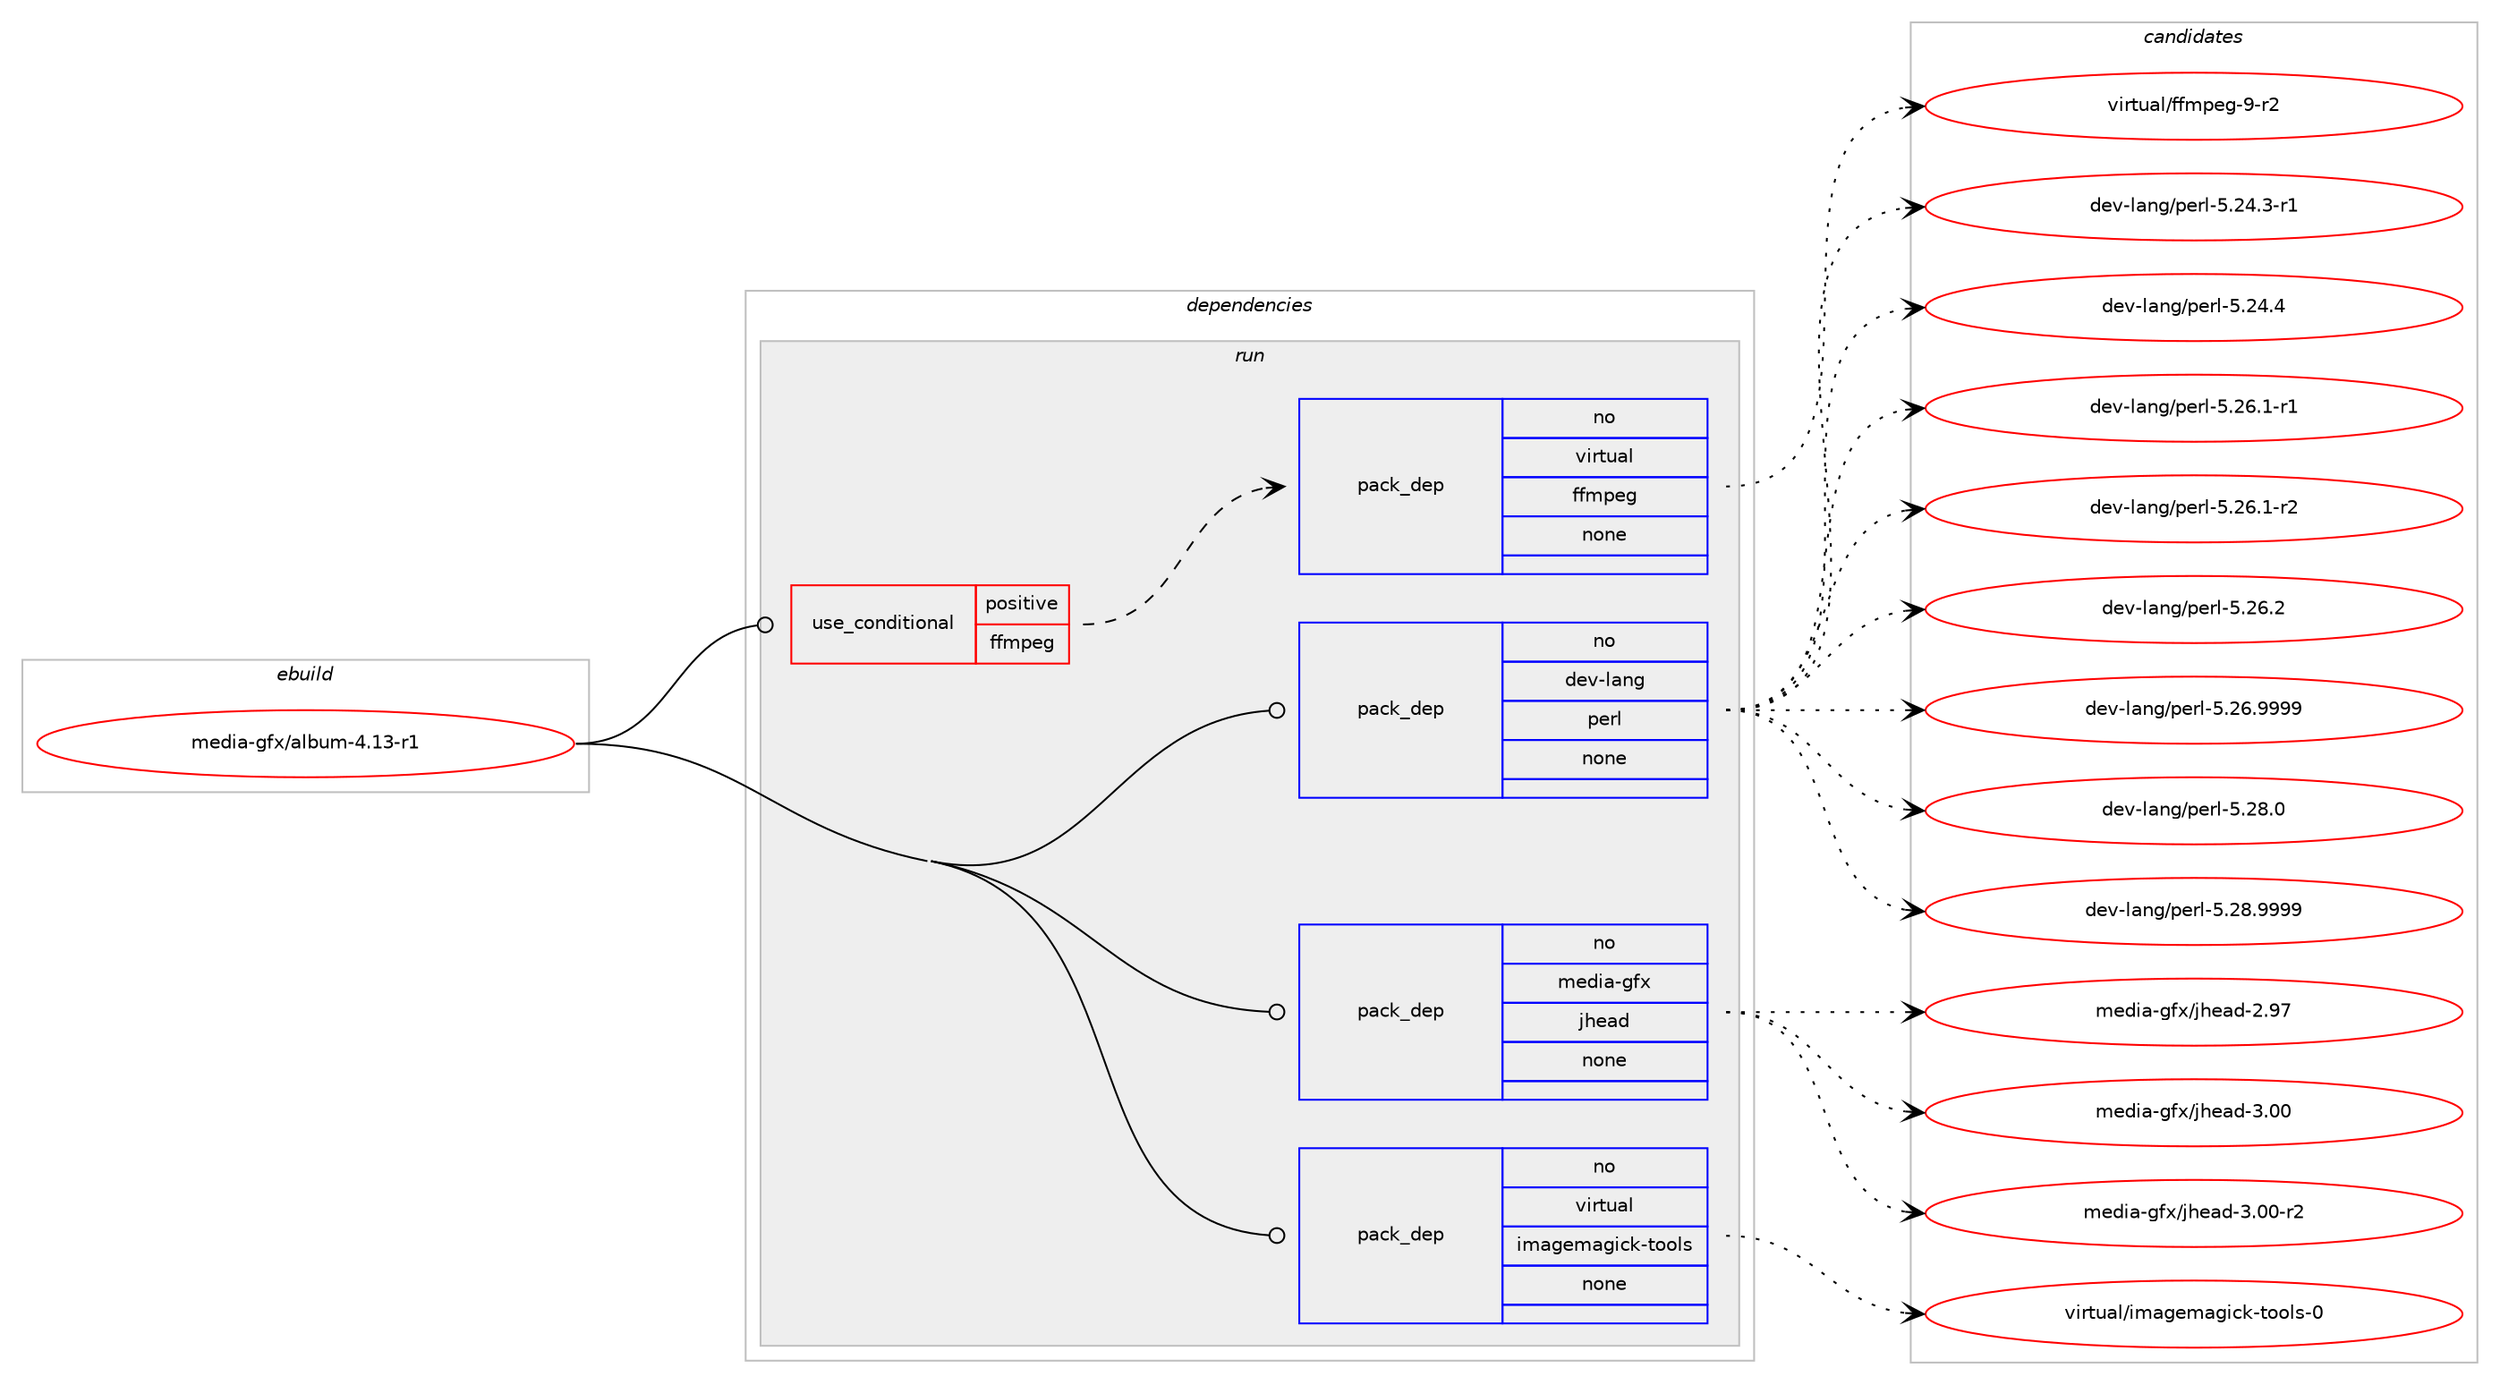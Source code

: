 digraph prolog {

# *************
# Graph options
# *************

newrank=true;
concentrate=true;
compound=true;
graph [rankdir=LR,fontname=Helvetica,fontsize=10,ranksep=1.5];#, ranksep=2.5, nodesep=0.2];
edge  [arrowhead=vee];
node  [fontname=Helvetica,fontsize=10];

# **********
# The ebuild
# **********

subgraph cluster_leftcol {
color=gray;
rank=same;
label=<<i>ebuild</i>>;
id [label="media-gfx/album-4.13-r1", color=red, width=4, href="../media-gfx/album-4.13-r1.svg"];
}

# ****************
# The dependencies
# ****************

subgraph cluster_midcol {
color=gray;
label=<<i>dependencies</i>>;
subgraph cluster_compile {
fillcolor="#eeeeee";
style=filled;
label=<<i>compile</i>>;
}
subgraph cluster_compileandrun {
fillcolor="#eeeeee";
style=filled;
label=<<i>compile and run</i>>;
}
subgraph cluster_run {
fillcolor="#eeeeee";
style=filled;
label=<<i>run</i>>;
subgraph cond431931 {
dependency1601330 [label=<<TABLE BORDER="0" CELLBORDER="1" CELLSPACING="0" CELLPADDING="4"><TR><TD ROWSPAN="3" CELLPADDING="10">use_conditional</TD></TR><TR><TD>positive</TD></TR><TR><TD>ffmpeg</TD></TR></TABLE>>, shape=none, color=red];
subgraph pack1143864 {
dependency1601331 [label=<<TABLE BORDER="0" CELLBORDER="1" CELLSPACING="0" CELLPADDING="4" WIDTH="220"><TR><TD ROWSPAN="6" CELLPADDING="30">pack_dep</TD></TR><TR><TD WIDTH="110">no</TD></TR><TR><TD>virtual</TD></TR><TR><TD>ffmpeg</TD></TR><TR><TD>none</TD></TR><TR><TD></TD></TR></TABLE>>, shape=none, color=blue];
}
dependency1601330:e -> dependency1601331:w [weight=20,style="dashed",arrowhead="vee"];
}
id:e -> dependency1601330:w [weight=20,style="solid",arrowhead="odot"];
subgraph pack1143865 {
dependency1601332 [label=<<TABLE BORDER="0" CELLBORDER="1" CELLSPACING="0" CELLPADDING="4" WIDTH="220"><TR><TD ROWSPAN="6" CELLPADDING="30">pack_dep</TD></TR><TR><TD WIDTH="110">no</TD></TR><TR><TD>dev-lang</TD></TR><TR><TD>perl</TD></TR><TR><TD>none</TD></TR><TR><TD></TD></TR></TABLE>>, shape=none, color=blue];
}
id:e -> dependency1601332:w [weight=20,style="solid",arrowhead="odot"];
subgraph pack1143866 {
dependency1601333 [label=<<TABLE BORDER="0" CELLBORDER="1" CELLSPACING="0" CELLPADDING="4" WIDTH="220"><TR><TD ROWSPAN="6" CELLPADDING="30">pack_dep</TD></TR><TR><TD WIDTH="110">no</TD></TR><TR><TD>media-gfx</TD></TR><TR><TD>jhead</TD></TR><TR><TD>none</TD></TR><TR><TD></TD></TR></TABLE>>, shape=none, color=blue];
}
id:e -> dependency1601333:w [weight=20,style="solid",arrowhead="odot"];
subgraph pack1143867 {
dependency1601334 [label=<<TABLE BORDER="0" CELLBORDER="1" CELLSPACING="0" CELLPADDING="4" WIDTH="220"><TR><TD ROWSPAN="6" CELLPADDING="30">pack_dep</TD></TR><TR><TD WIDTH="110">no</TD></TR><TR><TD>virtual</TD></TR><TR><TD>imagemagick-tools</TD></TR><TR><TD>none</TD></TR><TR><TD></TD></TR></TABLE>>, shape=none, color=blue];
}
id:e -> dependency1601334:w [weight=20,style="solid",arrowhead="odot"];
}
}

# **************
# The candidates
# **************

subgraph cluster_choices {
rank=same;
color=gray;
label=<<i>candidates</i>>;

subgraph choice1143864 {
color=black;
nodesep=1;
choice118105114116117971084710210210911210110345574511450 [label="virtual/ffmpeg-9-r2", color=red, width=4,href="../virtual/ffmpeg-9-r2.svg"];
dependency1601331:e -> choice118105114116117971084710210210911210110345574511450:w [style=dotted,weight="100"];
}
subgraph choice1143865 {
color=black;
nodesep=1;
choice100101118451089711010347112101114108455346505246514511449 [label="dev-lang/perl-5.24.3-r1", color=red, width=4,href="../dev-lang/perl-5.24.3-r1.svg"];
choice10010111845108971101034711210111410845534650524652 [label="dev-lang/perl-5.24.4", color=red, width=4,href="../dev-lang/perl-5.24.4.svg"];
choice100101118451089711010347112101114108455346505446494511449 [label="dev-lang/perl-5.26.1-r1", color=red, width=4,href="../dev-lang/perl-5.26.1-r1.svg"];
choice100101118451089711010347112101114108455346505446494511450 [label="dev-lang/perl-5.26.1-r2", color=red, width=4,href="../dev-lang/perl-5.26.1-r2.svg"];
choice10010111845108971101034711210111410845534650544650 [label="dev-lang/perl-5.26.2", color=red, width=4,href="../dev-lang/perl-5.26.2.svg"];
choice10010111845108971101034711210111410845534650544657575757 [label="dev-lang/perl-5.26.9999", color=red, width=4,href="../dev-lang/perl-5.26.9999.svg"];
choice10010111845108971101034711210111410845534650564648 [label="dev-lang/perl-5.28.0", color=red, width=4,href="../dev-lang/perl-5.28.0.svg"];
choice10010111845108971101034711210111410845534650564657575757 [label="dev-lang/perl-5.28.9999", color=red, width=4,href="../dev-lang/perl-5.28.9999.svg"];
dependency1601332:e -> choice100101118451089711010347112101114108455346505246514511449:w [style=dotted,weight="100"];
dependency1601332:e -> choice10010111845108971101034711210111410845534650524652:w [style=dotted,weight="100"];
dependency1601332:e -> choice100101118451089711010347112101114108455346505446494511449:w [style=dotted,weight="100"];
dependency1601332:e -> choice100101118451089711010347112101114108455346505446494511450:w [style=dotted,weight="100"];
dependency1601332:e -> choice10010111845108971101034711210111410845534650544650:w [style=dotted,weight="100"];
dependency1601332:e -> choice10010111845108971101034711210111410845534650544657575757:w [style=dotted,weight="100"];
dependency1601332:e -> choice10010111845108971101034711210111410845534650564648:w [style=dotted,weight="100"];
dependency1601332:e -> choice10010111845108971101034711210111410845534650564657575757:w [style=dotted,weight="100"];
}
subgraph choice1143866 {
color=black;
nodesep=1;
choice109101100105974510310212047106104101971004550465755 [label="media-gfx/jhead-2.97", color=red, width=4,href="../media-gfx/jhead-2.97.svg"];
choice109101100105974510310212047106104101971004551464848 [label="media-gfx/jhead-3.00", color=red, width=4,href="../media-gfx/jhead-3.00.svg"];
choice1091011001059745103102120471061041019710045514648484511450 [label="media-gfx/jhead-3.00-r2", color=red, width=4,href="../media-gfx/jhead-3.00-r2.svg"];
dependency1601333:e -> choice109101100105974510310212047106104101971004550465755:w [style=dotted,weight="100"];
dependency1601333:e -> choice109101100105974510310212047106104101971004551464848:w [style=dotted,weight="100"];
dependency1601333:e -> choice1091011001059745103102120471061041019710045514648484511450:w [style=dotted,weight="100"];
}
subgraph choice1143867 {
color=black;
nodesep=1;
choice1181051141161179710847105109971031011099710310599107451161111111081154548 [label="virtual/imagemagick-tools-0", color=red, width=4,href="../virtual/imagemagick-tools-0.svg"];
dependency1601334:e -> choice1181051141161179710847105109971031011099710310599107451161111111081154548:w [style=dotted,weight="100"];
}
}

}
